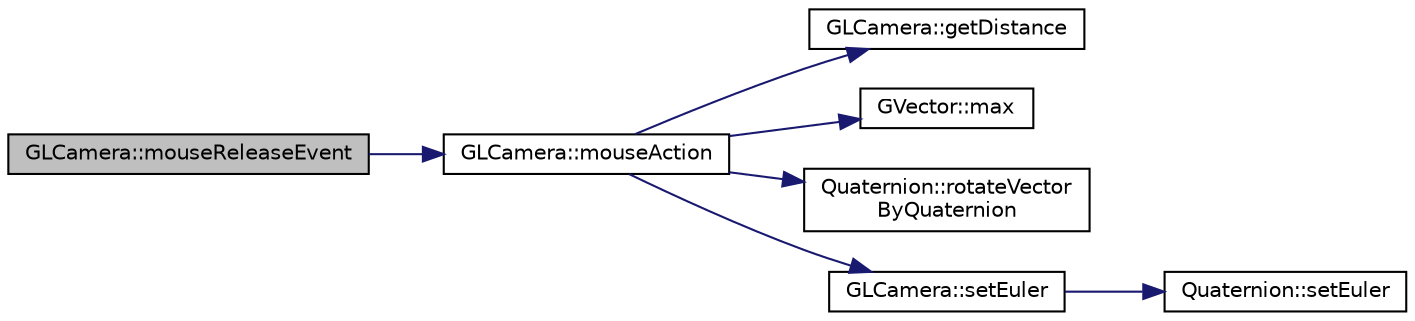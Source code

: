 digraph "GLCamera::mouseReleaseEvent"
{
 // INTERACTIVE_SVG=YES
  edge [fontname="Helvetica",fontsize="10",labelfontname="Helvetica",labelfontsize="10"];
  node [fontname="Helvetica",fontsize="10",shape=record];
  rankdir="LR";
  Node1 [label="GLCamera::mouseReleaseEvent",height=0.2,width=0.4,color="black", fillcolor="grey75", style="filled", fontcolor="black"];
  Node1 -> Node2 [color="midnightblue",fontsize="10",style="solid",fontname="Helvetica"];
  Node2 [label="GLCamera::mouseAction",height=0.2,width=0.4,color="black", fillcolor="white", style="filled",URL="$da/d43/class_g_l_camera.html#a8b515ebf74f1521716a77ff6bdc141d6"];
  Node2 -> Node3 [color="midnightblue",fontsize="10",style="solid",fontname="Helvetica"];
  Node3 [label="GLCamera::getDistance",height=0.2,width=0.4,color="black", fillcolor="white", style="filled",URL="$da/d43/class_g_l_camera.html#ae3f8c9c7ef1674e89df41faa14b538c9"];
  Node2 -> Node4 [color="midnightblue",fontsize="10",style="solid",fontname="Helvetica"];
  Node4 [label="GVector::max",height=0.2,width=0.4,color="black", fillcolor="white", style="filled",URL="$d5/da9/namespace_g_vector.html#a1223529a5f19606fa1f0bb39404a9ec3"];
  Node2 -> Node5 [color="midnightblue",fontsize="10",style="solid",fontname="Helvetica"];
  Node5 [label="Quaternion::rotateVector\lByQuaternion",height=0.2,width=0.4,color="black", fillcolor="white", style="filled",URL="$dc/de3/class_quaternion.html#ad8066194132551d2c8e8a71096b0d1db"];
  Node2 -> Node6 [color="midnightblue",fontsize="10",style="solid",fontname="Helvetica"];
  Node6 [label="GLCamera::setEuler",height=0.2,width=0.4,color="black", fillcolor="white", style="filled",URL="$da/d43/class_g_l_camera.html#ac4126632f52eeaa7d3df8f69d4f2daf7"];
  Node6 -> Node7 [color="midnightblue",fontsize="10",style="solid",fontname="Helvetica"];
  Node7 [label="Quaternion::setEuler",height=0.2,width=0.4,color="black", fillcolor="white", style="filled",URL="$dc/de3/class_quaternion.html#a4d02d6e6497a0d8c8c72c8733c52ed33"];
}
